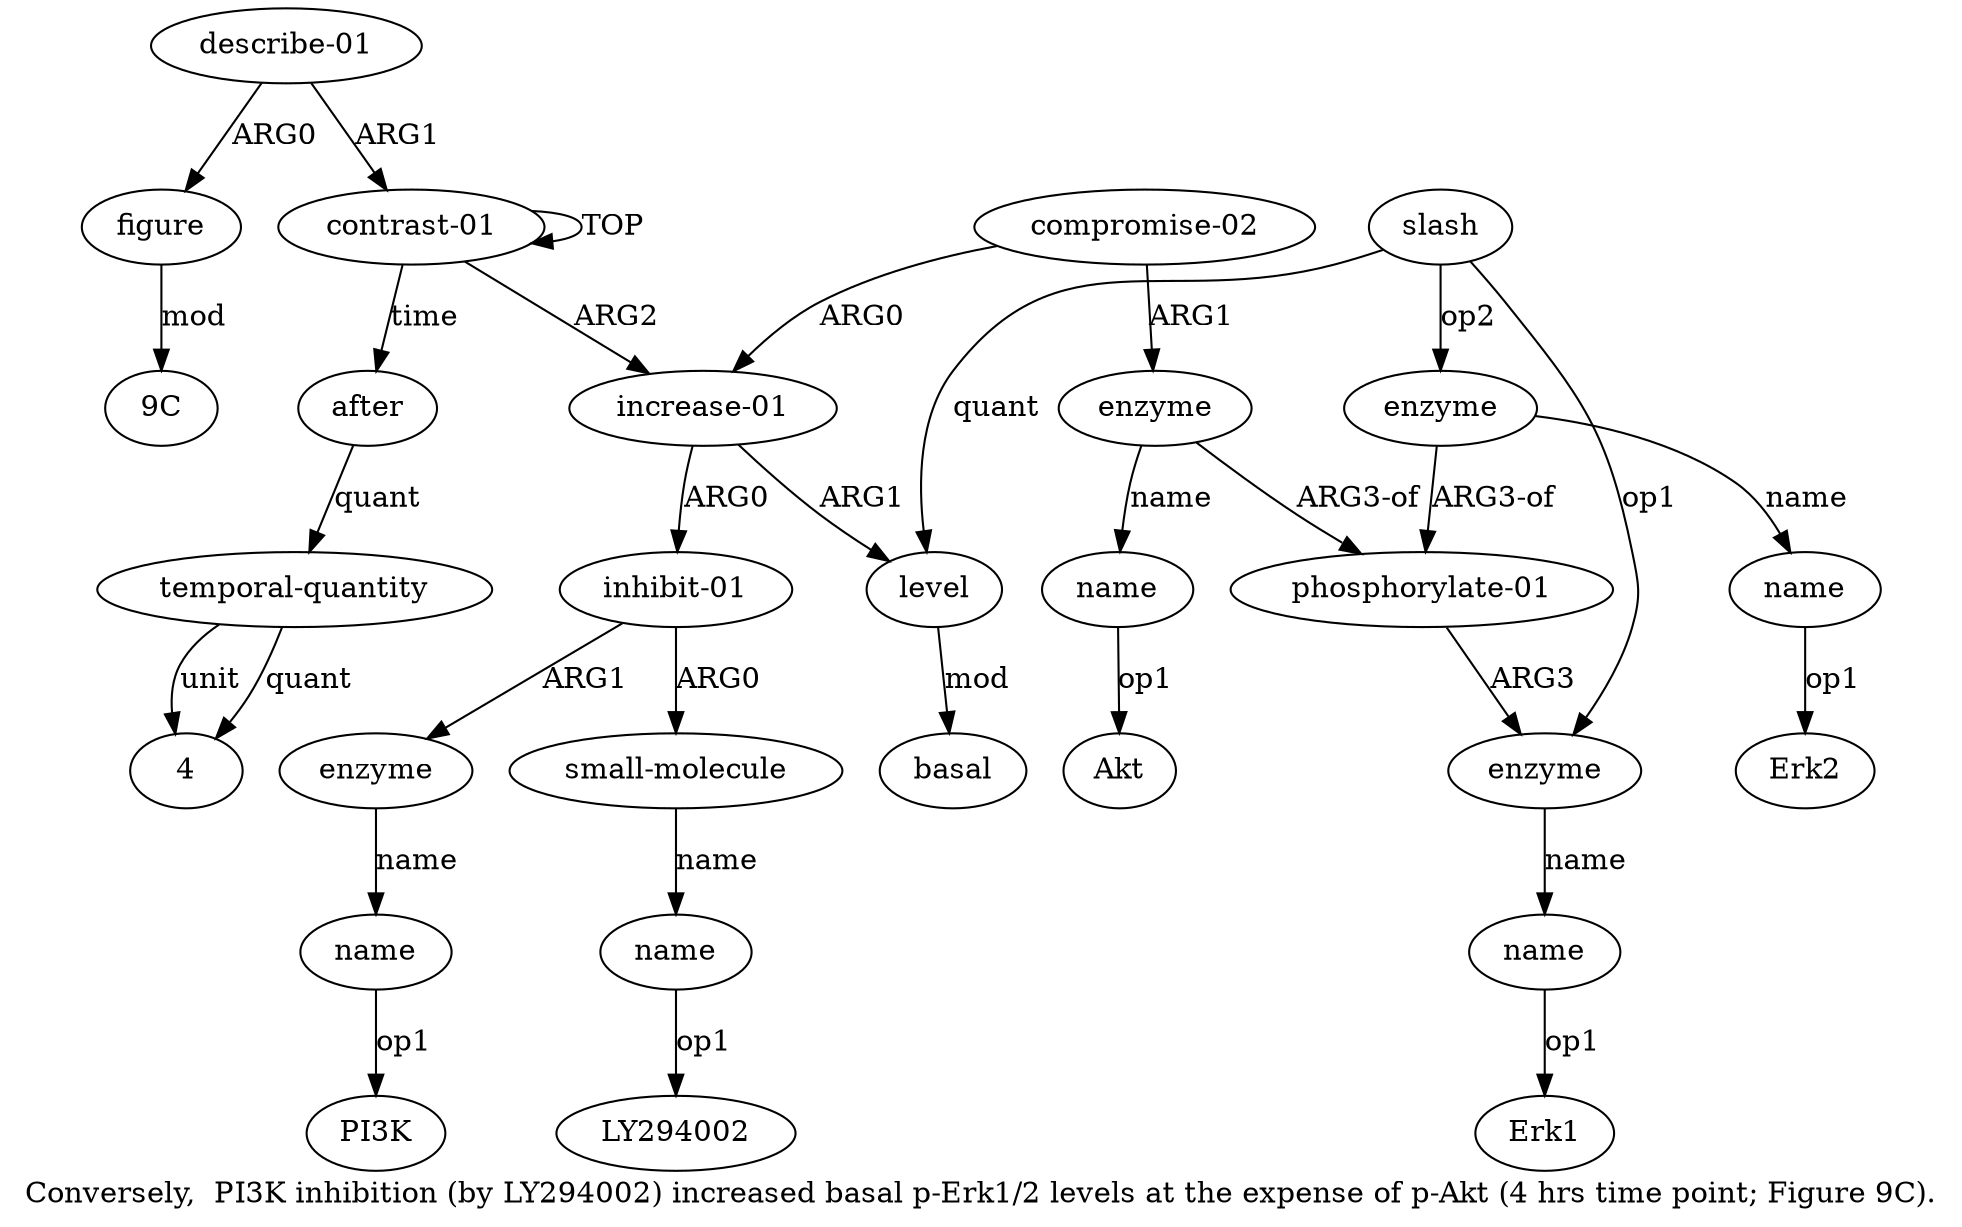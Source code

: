 digraph  {
	graph [label="Conversely,  PI3K inhibition (by LY294002) increased basal p-Erk1/2 levels at the expense of p-Akt (4 hrs time point; Figure 9C)\
."];
	node [label="\N"];
	a20	 [color=black,
		gold_ind=20,
		gold_label="describe-01",
		label="describe-01",
		test_ind=20,
		test_label="describe-01"];
	a21	 [color=black,
		gold_ind=21,
		gold_label=figure,
		label=figure,
		test_ind=21,
		test_label=figure];
	a20 -> a21 [key=0,
	color=black,
	gold_label=ARG0,
	label=ARG0,
	test_label=ARG0];
a0 [color=black,
	gold_ind=0,
	gold_label="contrast-01",
	label="contrast-01",
	test_ind=0,
	test_label="contrast-01"];
a20 -> a0 [key=0,
color=black,
gold_label=ARG1,
label=ARG1,
test_label=ARG1];
"a21 9C" [color=black,
gold_ind=-1,
gold_label="9C",
label="9C",
test_ind=-1,
test_label="9C"];
a21 -> "a21 9C" [key=0,
color=black,
gold_label=mod,
label=mod,
test_label=mod];
"a13 Erk2" [color=black,
gold_ind=-1,
gold_label=Erk2,
label=Erk2,
test_ind=-1,
test_label=Erk2];
"a4 LY294002" [color=black,
gold_ind=-1,
gold_label=LY294002,
label=LY294002,
test_ind=-1,
test_label=LY294002];
"a10 Erk1" [color=black,
gold_ind=-1,
gold_label=Erk1,
label=Erk1,
test_ind=-1,
test_label=Erk1];
a15 [color=black,
gold_ind=15,
gold_label="compromise-02",
label="compromise-02",
test_ind=15,
test_label="compromise-02"];
a16 [color=black,
gold_ind=16,
gold_label=enzyme,
label=enzyme,
test_ind=16,
test_label=enzyme];
a15 -> a16 [key=0,
color=black,
gold_label=ARG1,
label=ARG1,
test_label=ARG1];
a1 [color=black,
gold_ind=1,
gold_label="increase-01",
label="increase-01",
test_ind=1,
test_label="increase-01"];
a15 -> a1 [key=0,
color=black,
gold_label=ARG0,
label=ARG0,
test_label=ARG0];
a14 [color=black,
gold_ind=14,
gold_label=basal,
label=basal,
test_ind=14,
test_label=basal];
a17 [color=black,
gold_ind=17,
gold_label=name,
label=name,
test_ind=17,
test_label=name];
"a17 Akt" [color=black,
gold_ind=-1,
gold_label=Akt,
label=Akt,
test_ind=-1,
test_label=Akt];
a17 -> "a17 Akt" [key=0,
color=black,
gold_label=op1,
label=op1,
test_label=op1];
a16 -> a17 [key=0,
color=black,
gold_label=name,
label=name,
test_label=name];
a11 [color=black,
gold_ind=11,
gold_label="phosphorylate-01",
label="phosphorylate-01",
test_ind=11,
test_label="phosphorylate-01"];
a16 -> a11 [key=0,
color=black,
gold_label="ARG3-of",
label="ARG3-of",
test_label="ARG3-of"];
a9 [color=black,
gold_ind=9,
gold_label=enzyme,
label=enzyme,
test_ind=9,
test_label=enzyme];
a11 -> a9 [key=0,
color=black,
gold_label=ARG3,
label=ARG3,
test_label=ARG3];
a10 [color=black,
gold_ind=10,
gold_label=name,
label=name,
test_ind=10,
test_label=name];
a10 -> "a10 Erk1" [key=0,
color=black,
gold_label=op1,
label=op1,
test_label=op1];
a13 [color=black,
gold_ind=13,
gold_label=name,
label=name,
test_ind=13,
test_label=name];
a13 -> "a13 Erk2" [key=0,
color=black,
gold_label=op1,
label=op1,
test_label=op1];
a12 [color=black,
gold_ind=12,
gold_label=enzyme,
label=enzyme,
test_ind=12,
test_label=enzyme];
a12 -> a11 [key=0,
color=black,
gold_label="ARG3-of",
label="ARG3-of",
test_label="ARG3-of"];
a12 -> a13 [key=0,
color=black,
gold_label=name,
label=name,
test_label=name];
a19 [color=black,
gold_ind=19,
gold_label="temporal-quantity",
label="temporal-quantity",
test_ind=19,
test_label="temporal-quantity"];
"a19 4" [color=black,
gold_ind=-1,
gold_label=4,
label=4,
test_ind=-1,
test_label=4];
a19 -> "a19 4" [key=0,
color=black,
gold_label=quant,
label=quant,
test_label=quant];
a19 -> "a19 4" [key=1,
color=black,
gold_label=unit,
label=unit,
test_label=unit];
a18 [color=black,
gold_ind=18,
gold_label=after,
label=after,
test_ind=18,
test_label=after];
a18 -> a19 [key=0,
color=black,
gold_label=quant,
label=quant,
test_label=quant];
a2 [color=black,
gold_ind=2,
gold_label="inhibit-01",
label="inhibit-01",
test_ind=2,
test_label="inhibit-01"];
a1 -> a2 [key=0,
color=black,
gold_label=ARG0,
label=ARG0,
test_label=ARG0];
a7 [color=black,
gold_ind=7,
gold_label=level,
label=level,
test_ind=7,
test_label=level];
a1 -> a7 [key=0,
color=black,
gold_label=ARG1,
label=ARG1,
test_label=ARG1];
a0 -> a18 [key=0,
color=black,
gold_label=time,
label=time,
test_label=time];
a0 -> a1 [key=0,
color=black,
gold_label=ARG2,
label=ARG2,
test_label=ARG2];
a0 -> a0 [key=0,
color=black,
gold_label=TOP,
label=TOP,
test_label=TOP];
a3 [color=black,
gold_ind=3,
gold_label="small-molecule",
label="small-molecule",
test_ind=3,
test_label="small-molecule"];
a4 [color=black,
gold_ind=4,
gold_label=name,
label=name,
test_ind=4,
test_label=name];
a3 -> a4 [key=0,
color=black,
gold_label=name,
label=name,
test_label=name];
a2 -> a3 [key=0,
color=black,
gold_label=ARG0,
label=ARG0,
test_label=ARG0];
a5 [color=black,
gold_ind=5,
gold_label=enzyme,
label=enzyme,
test_ind=5,
test_label=enzyme];
a2 -> a5 [key=0,
color=black,
gold_label=ARG1,
label=ARG1,
test_label=ARG1];
a6 [color=black,
gold_ind=6,
gold_label=name,
label=name,
test_ind=6,
test_label=name];
a5 -> a6 [key=0,
color=black,
gold_label=name,
label=name,
test_label=name];
a4 -> "a4 LY294002" [key=0,
color=black,
gold_label=op1,
label=op1,
test_label=op1];
a7 -> a14 [key=0,
color=black,
gold_label=mod,
label=mod,
test_label=mod];
"a6 PI3K" [color=black,
gold_ind=-1,
gold_label=PI3K,
label=PI3K,
test_ind=-1,
test_label=PI3K];
a6 -> "a6 PI3K" [key=0,
color=black,
gold_label=op1,
label=op1,
test_label=op1];
a9 -> a10 [key=0,
color=black,
gold_label=name,
label=name,
test_label=name];
a8 [color=black,
gold_ind=8,
gold_label=slash,
label=slash,
test_ind=8,
test_label=slash];
a8 -> a12 [key=0,
color=black,
gold_label=op2,
label=op2,
test_label=op2];
a8 -> a7 [key=0,
color=black,
gold_label=quant,
label=quant,
test_label=quant];
a8 -> a9 [key=0,
color=black,
gold_label=op1,
label=op1,
test_label=op1];
}
